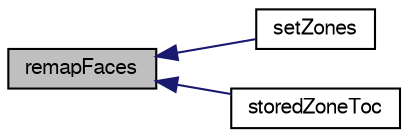 digraph "remapFaces"
{
  bgcolor="transparent";
  edge [fontname="FreeSans",fontsize="10",labelfontname="FreeSans",labelfontsize="10"];
  node [fontname="FreeSans",fontsize="10",shape=record];
  rankdir="LR";
  Node420 [label="remapFaces",height=0.2,width=0.4,color="black", fillcolor="grey75", style="filled", fontcolor="black"];
  Node420 -> Node421 [dir="back",color="midnightblue",fontsize="10",style="solid",fontname="FreeSans"];
  Node421 [label="setZones",height=0.2,width=0.4,color="black",URL="$a29574.html#a4eb35932203e466dc21e82a280c9689d",tooltip="Set zone ids and zones with default names. "];
  Node420 -> Node422 [dir="back",color="midnightblue",fontsize="10",style="solid",fontname="FreeSans"];
  Node422 [label="storedZoneToc",height=0.2,width=0.4,color="black",URL="$a29574.html#a0167e384c290281700ec458432155ebf",tooltip="Return non-const access to the zone table-of-contents. "];
}
